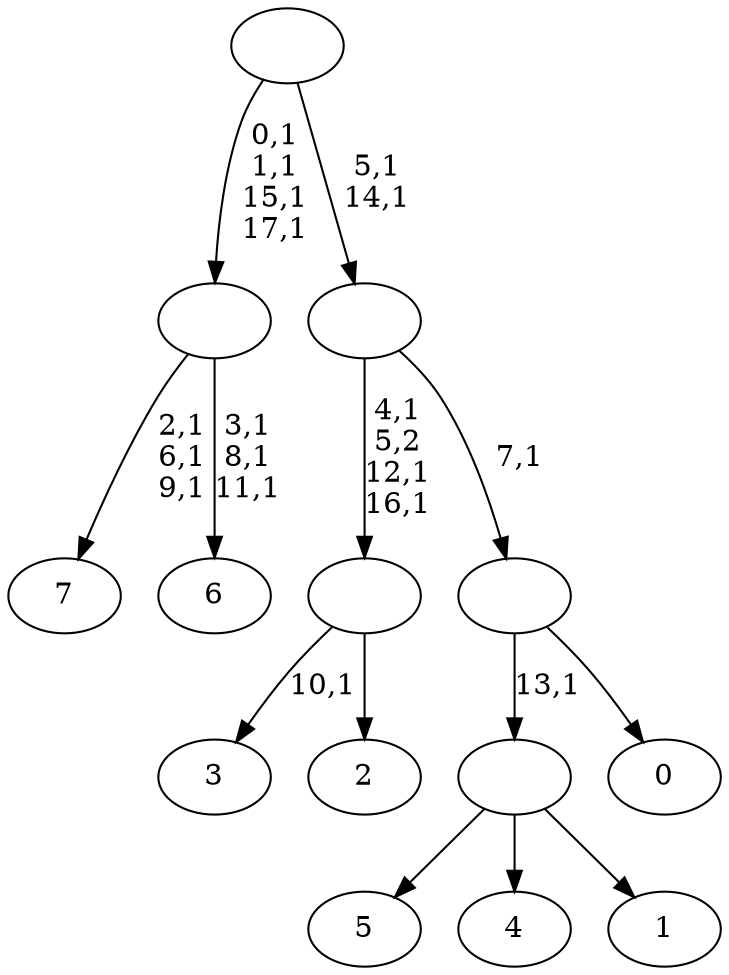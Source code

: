 digraph T {
	26 [label="7"]
	22 [label="6"]
	18 [label=""]
	14 [label="5"]
	13 [label="4"]
	12 [label="3"]
	10 [label="2"]
	9 [label=""]
	6 [label="1"]
	5 [label=""]
	4 [label="0"]
	3 [label=""]
	2 [label=""]
	0 [label=""]
	18 -> 22 [label="3,1\n8,1\n11,1"]
	18 -> 26 [label="2,1\n6,1\n9,1"]
	9 -> 12 [label="10,1"]
	9 -> 10 [label=""]
	5 -> 14 [label=""]
	5 -> 13 [label=""]
	5 -> 6 [label=""]
	3 -> 5 [label="13,1"]
	3 -> 4 [label=""]
	2 -> 9 [label="4,1\n5,2\n12,1\n16,1"]
	2 -> 3 [label="7,1"]
	0 -> 2 [label="5,1\n14,1"]
	0 -> 18 [label="0,1\n1,1\n15,1\n17,1"]
}
